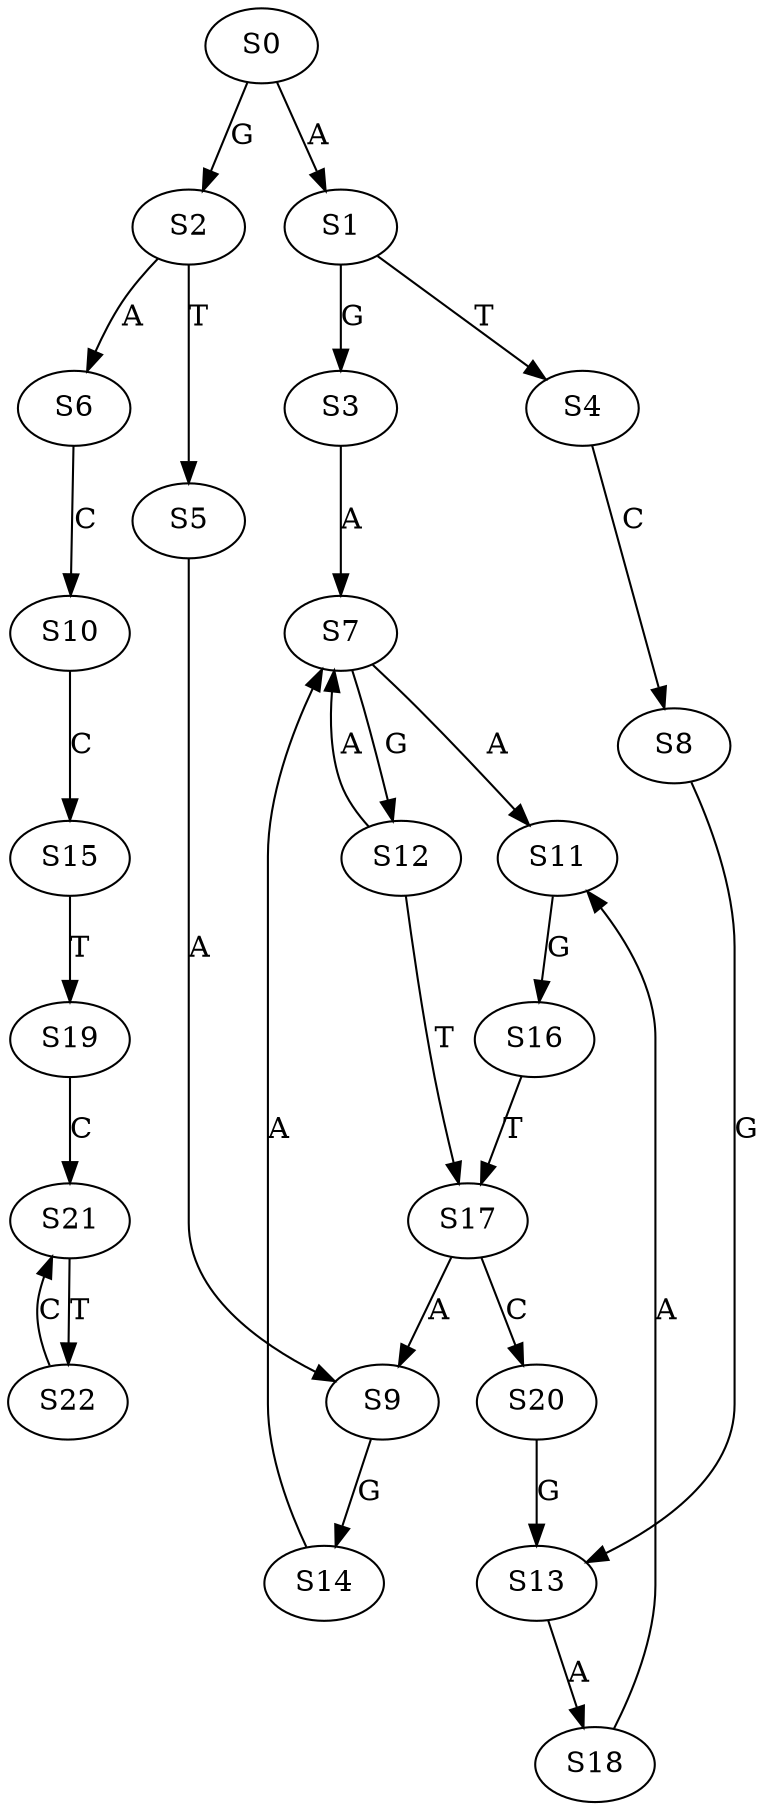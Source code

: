 strict digraph  {
	S0 -> S1 [ label = A ];
	S0 -> S2 [ label = G ];
	S1 -> S3 [ label = G ];
	S1 -> S4 [ label = T ];
	S2 -> S5 [ label = T ];
	S2 -> S6 [ label = A ];
	S3 -> S7 [ label = A ];
	S4 -> S8 [ label = C ];
	S5 -> S9 [ label = A ];
	S6 -> S10 [ label = C ];
	S7 -> S11 [ label = A ];
	S7 -> S12 [ label = G ];
	S8 -> S13 [ label = G ];
	S9 -> S14 [ label = G ];
	S10 -> S15 [ label = C ];
	S11 -> S16 [ label = G ];
	S12 -> S7 [ label = A ];
	S12 -> S17 [ label = T ];
	S13 -> S18 [ label = A ];
	S14 -> S7 [ label = A ];
	S15 -> S19 [ label = T ];
	S16 -> S17 [ label = T ];
	S17 -> S9 [ label = A ];
	S17 -> S20 [ label = C ];
	S18 -> S11 [ label = A ];
	S19 -> S21 [ label = C ];
	S20 -> S13 [ label = G ];
	S21 -> S22 [ label = T ];
	S22 -> S21 [ label = C ];
}
